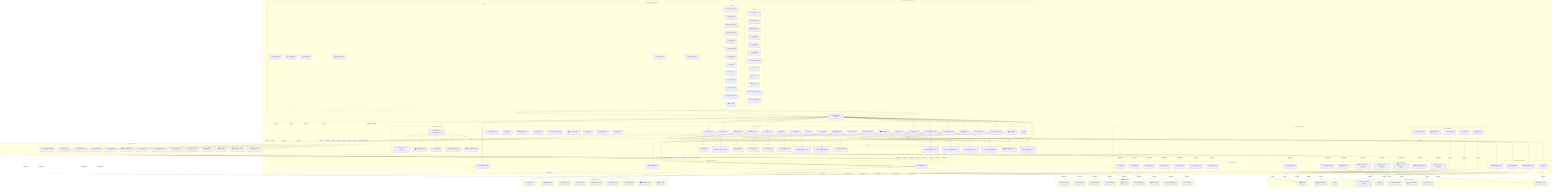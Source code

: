 graph TB
    %% ===== MEDICAL DATA & HEALTH CONTEXT =====
    subgraph MedicalContext ["🏥 Medical Data & Health Context"]
        
        %% ===== APPLICATION SERVICE LAYER =====
        subgraph MedicalApplicationLayer ["Application Service Layer <<Application>>"]
            MedicalApplicationService["🏥 Medical Application Service<br/><<ApplicationService>>"]
            
            %% Commands
            subgraph MedicalCommands ["Commands"]
                CreatePatientRecordCmd["➕ Create Patient Record<br/><<Command>>"]
                AddInjuryRecordCmd["🤕 Add Injury Record<br/><<Command>>"]
                UpdateInjuryStatusCmd["✏️ Update Injury Status<br/><<Command>>"]
                CreatePhysicalAssessmentCmd["📋 Create Assessment<br/><<Command>>"]
                IssueMedicalClearanceCmd["✅ Issue Clearance<br/><<Command>>"]
                CreateRehabPlanCmd["🔄 Create Rehab Plan<br/><<Command>>"]
                AddMedicalNoteCmd["📝 Add Medical Note<br/><<Command>>"]
                GrantMedicalAccessCmd["🔑 Grant Access<br/><<Command>>"]
                RevokeMedicalAccessCmd["❌ Revoke Access<br/><<Command>>"]
                InitiatePatientTransferCmd["🚚 Initiate Transfer<br/><<Command>>"]
                ApprovePatientTransferCmd["✅ Approve Transfer<br/><<Command>>"]
                RegisterMedicalProfessionalCmd["👨‍⚕️ Register Professional<br/><<Command>>"]
                EncryptMedicalDataCmd["🔒 Encrypt Data<br/><<Command>>"]
            end
            
            %% Queries
            subgraph MedicalQueries ["Queries"]
                GetPatientMedicalRecordQuery["🏥 Get Patient Record<br/><<Query>>"]
                GetInjuryHistoryQuery["📅 Get Injury History<br/><<Query>>"]
                GetPhysicalAssessmentsQuery["📋 Get Assessments<br/><<Query>>"]
                GetMedicalClearancesQuery["✅ Get Clearances<br/><<Query>>"]
                GetRehabilitationPlanQuery["🔄 Get Rehab Plan<br/><<Query>>"]
                GetMedicalNotesQuery["📝 Get Medical Notes<br/><<Query>>"]
                GetMedicalAccessPermissionsQuery["🔑 Get Access Permissions<br/><<Query>>"]
                GetPatientTransfersQuery["🚚 Get Transfers<br/><<Query>>"]
                GetMedicalAuditLogQuery["📋 Get Audit Log<br/><<Query>>"]
                CheckMedicalAccessQuery["🔍 Check Access<br/><<Query>>"]
                GetWorkoutRestrictionsQuery["⚠️ Get Workout Restrictions<br/><<Query>>"]
                GetExerciseContraindicationsQuery["🚫 Get Contraindications<br/><<Query>>"]
            end
            
            %% Sagas
            subgraph MedicalSagas ["Sagas"]
                PatientTransferSaga["🚚 Patient Transfer<br/><<Saga>>"]
                MedicalClearanceSaga["✅ Medical Clearance<br/><<Saga>>"]
                InjuryRecoverySaga["🔄 Injury Recovery<br/><<Saga>>"]
                MedicalDataMigrationSaga["📦 Data Migration<br/><<Saga>>"]
                ComplianceAuditSaga["📋 Compliance Audit<br/><<Saga>>"]
                EmergencyAccessSaga["🚨 Emergency Access<br/><<Saga>>"]
            end
        end
        
        %% ===== DOMAIN LAYER (HEXAGON CORE) =====
        subgraph MedicalDomain ["Domain Layer <<DomainCore>>"]
            direction TB
            
            %% Aggregates
            PatientMedicalRecord["🏥 Patient Medical Record<br/><<AggregateRoot>>"]
            MedicalProfessional["👨‍⚕️ Medical Professional<br/><<AggregateRoot>>"]
            PatientTransfer["🚚 Patient Transfer<br/><<AggregateRoot>>"]
            MedicalAccessControl["🔑 Medical Access Control<br/><<AggregateRoot>>"]
            
            %% Entities
            InjuryRecord["🤕 Injury Record<br/><<Entity>>"]
            PhysicalAssessment["📋 Physical Assessment<br/><<Entity>>"]
            MedicalClearance["✅ Medical Clearance<br/><<Entity>>"]
            RehabilitationPlan["🔄 Rehabilitation Plan<br/><<Entity>>"]
            MedicalNote["📝 Medical Note<br/><<Entity>>"]
            MedicalAccess["🔑 Medical Access<br/><<Entity>>"]
            MedicalAuditEntry["📋 Audit Entry<br/><<Entity>>"]
            EncryptedMedicalData["🔒 Encrypted Data<br/><<Entity>>"]
            WorkoutRestriction["⚠️ Workout Restriction<br/><<Entity>>"]
            ExerciseContraindication["🚫 Exercise Contraindication<br/><<Entity>>"]
            
            %% Value Objects
            PatientId["🆔 Patient ID<br/><<ValueObject>>"]
            MedicalProfessionalId["👨‍⚕️ Professional ID<br/><<ValueObject>>"]
            MedicalRecordId["🏥 Record ID<br/><<ValueObject>>"]
            EncryptionKey["🔑 Encryption Key<br/><<ValueObject>>"]
            MedicalLicense["📋 Medical License<br/><<ValueObject>>"]
            InjuryDescription["📝 Injury Description<br/><<ValueObject>>"]
            PhysicalLimitation["⚠️ Physical Limitation<br/><<ValueObject>>"]
            RecoveryStatus["📈 Recovery Status<br/><<ValueObject>>"]
            ClearanceLevel["✅ Clearance Level<br/><<ValueObject>>"]
            
            %% Domain Services
            MedicalDataEncryptionService["🔒 Data Encryption<br/><<DomainService>>"]
            MedicalAccessControlService["🔑 Access Control<br/><<DomainService>>"]
            PatientTransferService["🚚 Patient Transfer<br/><<DomainService>>"]
            MedicalComplianceService["📋 Compliance<br/><<DomainService>>"]
            InjuryAssessmentService["🤕 Injury Assessment<br/><<DomainService>>"]
            RehabilitationPlanningService["🔄 Rehab Planning<br/><<DomainService>>"]
            MedicalAuditService["📋 Audit<br/><<DomainService>>"]
            WorkoutSafetyService["⚠️ Workout Safety<br/><<DomainService>>"]
        end
        
        %% ===== PORTS (DOMAIN INTERFACES) =====
        subgraph MedicalPorts ["Ports <<Port>>"]
            direction TB
            
            %% Repository Ports
            IPatientMedicalRepo["🏥 IPatientMedicalRepository<br/><<Port>>"]
            IMedicalProfessionalRepo["👨‍⚕️ IMedicalProfessionalRepository<br/><<Port>>"]
            IPatientTransferRepo["🚚 IPatientTransferRepository<br/><<Port>>"]
            IMedicalAccessRepo["🔑 IMedicalAccessRepository<br/><<Port>>"]
            IMedicalAuditRepo["📋 IMedicalAuditRepository<br/><<Port>>"]
            
            %% Service Ports
            IMedicalEncryptionService["🔒 IMedicalEncryptionService<br/><<Port>>"]
            IMedicalAccessControlService["🔑 IMedicalAccessControlService<br/><<Port>>"]
            IMedicalComplianceService["📋 IMedicalComplianceService<br/><<Port>>"]
            IPatientConsentService["✅ IPatientConsentService<br/><<Port>>"]
            IMedicalNotificationService["🔔 IMedicalNotificationService<br/><<Port>>"]
            IIdentityService["🆔 IIdentityService<br/><<Port>>"]
            IUserService["👤 IUserService<br/><<Port>>"]
            IWorkoutService["💪 IWorkoutService<br/><<Port>>"]
            ITrainerService["👨‍🏫 ITrainerService<br/><<Port>>"]
            IOrganizationService["🏢 IOrganizationService<br/><<Port>>"]
        end
        
        %% ===== INFRASTRUCTURE LAYER (ADAPTERS) =====
        subgraph MedicalAdapters ["Infrastructure Layer <<Adapter>>"]
            direction TB
            
            %% Repository Adapters
            subgraph MedicalRepositoryAdapters ["Repository Adapters"]
                EncryptedPatientMedicalRepo["🔒 Encrypted Patient Repository<br/><<RepositoryAdapter>>"]
                MongoMedicalProfessionalRepo["🗄️ Mongo Professional Repository<br/><<RepositoryAdapter>>"]
                MongoPatientTransferRepo["🗄️ Mongo Transfer Repository<br/><<RepositoryAdapter>>"]
                MongoMedicalAccessRepo["🗄️ Mongo Access Repository<br/><<RepositoryAdapter>>"]
                MongoMedicalAuditRepo["🗄️ Mongo Audit Repository<br/><<RepositoryAdapter>>"]
            end
            
            %% Service Adapters
            subgraph MedicalServiceAdapters ["Service Adapters"]
                AESMedicalEncryptionAdapter["🔒 AES Encryption<br/><<EncryptionAdapter>>"]
                MedicalRBACAdapter["🔑 Medical RBAC<br/><<AccessAdapter>>"]
                HIPAAComplianceAdapter["⚖️ HIPAA Compliance<br/><<ComplianceAdapter>>"]
                ConsentManagementAdapter["✅ Consent Management<br/><<ConsentAdapter>>"]
                SecureMedicalNotificationAdapter["🔔 Secure Notification<br/><<NotificationAdapter>>"]
                IdentityContextAdapter["🆔 Identity Context<br/><<ContextAdapter>>"]
                UserContextAdapter["👤 User Context<br/><<ContextAdapter>>"]
                WorkoutContextAdapter["💪 Workout Context<br/><<ContextAdapter>>"]
                TrainerContextAdapter["👨‍🏫 Trainer Context<br/><<ContextAdapter>>"]
                OrganizationContextAdapter["🏢 Organization Context<br/><<ContextAdapter>>"]
            end
            
            %% Security Adapters
            subgraph MedicalSecurityAdapters ["Security Adapters"]
                HSMEncryptionAdapter["🔐 HSM Encryption<br/><<SecurityAdapter>>"]
                FieldLevelEncryptionAdapter["🔒 Field Encryption<br/><<SecurityAdapter>>"]
                KeyRotationAdapter["🔄 Key Rotation<br/><<SecurityAdapter>>"]
                MedicalAuditAdapter["📋 Medical Audit<br/><<AuditAdapter>>"]
                BreakGlassAccessAdapter["🚨 Break Glass Access<br/><<EmergencyAdapter>>"]
            end
        end
        
        %% ===== CONTEXT BUS INTERFACES =====
        subgraph MedicalContextBus ["Context Bus Interfaces"]
            MedicalCommandBus["⚡ Medical Command Bus<br/><<CommandBus>>"]
            MedicalQueryBus["❓ Medical Query Bus<br/><<QueryBus>>"]
            MedicalEventBus["📨 Medical Event Bus<br/><<EventBus>>"]
        end
        
        %% ===== POLICY ENFORCEMENT =====
        subgraph MedicalPolicyLayer ["Policy Enforcement Layer"]
            MedicalPolicyEnforcementPoint["🛡️ Medical Policy Enforcement Point<br/><<PEP>>"]
            HIPAACompliancePolicyService["⚖️ HIPAA Compliance Policy<br/><<Policy>>"]
            DataRetentionPolicyService["🗂️ Data Retention Policy<br/><<Policy>>"]
            ConsentPolicyService["✅ Consent Policy<br/><<Policy>>"]
            EmergencyAccessPolicyService["🚨 Emergency Access Policy<br/><<Policy>>"]
            WorkoutSafetyPolicyService["⚠️ Workout Safety Policy<br/><<Policy>>"]
        end
        
        %% ===== SECURITY VAULT =====
        subgraph MedicalSecurityVault ["🔐 Medical Security Vault"]
            MedicalDataVault["🔒 Medical Data Vault<br/><<Vault>>"]
            KeyManagementService["🔑 Key Management<br/><<KeyService>>"]
            TokenizationService["🎫 Tokenization<br/><<TokenService>>"]
            DataClassificationService["📊 Data Classification<br/><<ClassificationService>>"]
        end
    end
    
    %% ===== EXTERNAL SYSTEMS =====
    subgraph MedicalExternal ["🌐 External Systems"]
        MongoDB["🗄️ MongoDB<br/><<Database>>"]
        EncryptedDatabase["🔒 Encrypted Database<br/><<SecureDB>>"]
        RedisCache["🔴 Redis<br/><<Cache>>"]
        HSM["🔐 Hardware Security Module<br/><<HSM>>"]
        KeyVault["🔑 Key Vault<br/><<KeyStorage>>"]
        ComplianceDB["⚖️ Compliance Database<br/><<ComplianceSystem>>"]
        AuditLogService["📋 Audit Log Service<br/><<AuditSystem>>"]
        ConsentManagementPlatform["✅ Consent Platform<br/><<ConsentSystem>>"]
        EncryptionService["🔒 Encryption Service<br/><<EncryptionSystem>>"]
    end
    
    %% ===== EVENTS =====
    subgraph MedicalEvents ["📨 Domain Events"]
        PatientRecordCreatedEvent["🏥 Patient Record Created<br/><<DomainEvent>>"]
        InjuryRecordedEvent["🤕 Injury Recorded<br/><<DomainEvent>>"]
        MedicalClearanceIssuedEvent["✅ Clearance Issued<br/><<DomainEvent>>"]
        PatientTransferInitiatedEvent["🚚 Transfer Initiated<br/><<DomainEvent>>"]
        PatientTransferCompletedEvent["✅ Transfer Completed<br/><<DomainEvent>>"]
        MedicalAccessGrantedEvent["🔑 Access Granted<br/><<DomainEvent>>"]
        MedicalAccessRevokedEvent["❌ Access Revoked<br/><<DomainEvent>>"]
        UnauthorizedMedicalAccessAttemptEvent["🚨 Unauthorized Access<br/><<DomainEvent>>"]
        MedicalDataViewedEvent["👁️ Data Viewed<br/><<DomainEvent>>"]
        MedicalDataModifiedEvent["✏️ Data Modified<br/><<DomainEvent>>"]
        MedicalComplianceViolationEvent["⚠️ Compliance Violation<br/><<DomainEvent>>"]
        WorkoutRestrictedEvent["⚠️ Workout Restricted<br/><<DomainEvent>>"]
        ExerciseContraindicatedEvent["🚫 Exercise Contraindicated<br/><<DomainEvent>>"]
        EmergencyAccessActivatedEvent["🚨 Emergency Access<br/><<DomainEvent>>"]
    end
    
    %% ===== READ MODELS =====
    subgraph MedicalReadModels ["📊 Read Models"]
        PatientMedicalSummaryRM["🏥 Patient Summary<br/><<ReadModel>>"]
        InjuryDashboardRM["🤕 Injury Dashboard<br/><<ReadModel>>"]
        RehabilitationProgressRM["🔄 Rehab Progress<br/><<ReadModel>>"]
        MedicalClearanceStatusRM["✅ Clearance Status<br/><<ReadModel>>"]
        MedicalAccessLogRM["📋 Access Log<br/><<ReadModel>>"]
        MedicalComplianceReportRM["⚖️ Compliance Report<br/><<ReadModel>>"]
        WorkoutSafetyRM["⚠️ Workout Safety<br/><<ReadModel>>"]
        MedicalProfessionalDirectoryRM["👨‍⚕️ Professional Directory<br/><<ReadModel>>"]
        PatientTransferStatusRM["🚚 Transfer Status<br/><<ReadModel>>"]
    end
    
    %% ===== EXTERNAL CONTEXT REFERENCES =====
    subgraph ExternalContexts ["🌐 External Contexts"]
        UserContext["👤 User Context<br/><<ExternalContext>>"]
        IdentityContext["🆔 Identity Context<br/><<ExternalContext>>"]
        WorkoutContext["💪 Workout Context<br/><<ExternalContext>>"]
        TrainerContext["👨‍🏫 Trainer Context<br/><<ExternalContext>>"]
        OrganizationContext["🏢 Organization Context<br/><<ExternalContext>>"]
        NotificationContext["🔔 Notification Context<br/><<ExternalContext>>"]
        ExerciseContext["🎯 Exercise Context<br/><<ExternalContext>>"]
        ProgressionContext["📈 Progression Context<br/><<ExternalContext>>"]
        AuditContext["📋 Audit Context<br/><<ExternalContext>>"]
    end
    
    %% ===== RELATIONSHIPS =====
    
    %% Application Service orchestrates everything
    MedicalApplicationService --> MedicalCommandBus
    MedicalApplicationService --> MedicalQueryBus
    MedicalApplicationService --> MedicalEventBus
    
    %% Commands and Queries through Application Service
    MedicalCommands --> MedicalApplicationService
    MedicalQueries --> MedicalApplicationService
    MedicalSagas --> MedicalApplicationService
    
    %% Application Service to Domain (orchestration)
    MedicalApplicationService --> PatientMedicalRecord
    MedicalApplicationService --> MedicalProfessional
    MedicalApplicationService --> PatientTransfer
    MedicalApplicationService --> MedicalAccessControl
    MedicalApplicationService --> MedicalDataEncryptionService
    MedicalApplicationService --> MedicalAccessControlService
    MedicalApplicationService --> PatientTransferService
    MedicalApplicationService --> MedicalComplianceService
    MedicalApplicationService --> InjuryAssessmentService
    MedicalApplicationService --> RehabilitationPlanningService
    MedicalApplicationService --> MedicalAuditService
    MedicalApplicationService --> WorkoutSafetyService
    
    %% Policy Enforcement Integration
    MedicalApplicationService --> MedicalPolicyEnforcementPoint
    MedicalPolicyEnforcementPoint --> HIPAACompliancePolicyService
    MedicalPolicyEnforcementPoint --> DataRetentionPolicyService
    MedicalPolicyEnforcementPoint --> ConsentPolicyService
    MedicalPolicyEnforcementPoint --> EmergencyAccessPolicyService
    MedicalPolicyEnforcementPoint --> WorkoutSafetyPolicyService
    
    %% Security Vault Integration
    MedicalDataEncryptionService --> MedicalDataVault
    MedicalAccessControlService --> KeyManagementService
    PatientMedicalRecord --> TokenizationService
    MedicalComplianceService --> DataClassificationService
    
    %% Domain to Ports (Dependency Inversion)
    PatientMedicalRecord -->|uses| IPatientMedicalRepo
    PatientMedicalRecord -->|uses| IMedicalEncryptionService
    PatientMedicalRecord -->|uses| IMedicalComplianceService
    MedicalProfessional -->|uses| IMedicalProfessionalRepo
    PatientTransfer -->|uses| IPatientTransferRepo
    PatientTransfer -->|uses| IPatientConsentService
    MedicalAccessControl -->|uses| IMedicalAccessRepo
    MedicalAccessControl -->|uses| IMedicalAccessControlService
    MedicalAuditService -->|uses| IMedicalAuditRepo
    MedicalDataEncryptionService -->|uses| IMedicalNotificationService
    WorkoutSafetyService -->|uses| IWorkoutService
    WorkoutSafetyService -->|uses| ITrainerService
    RehabilitationPlanningService -->|uses| IUserService
    PatientTransferService -->|uses| IOrganizationService
    MedicalAccessControlService -->|uses| IIdentityService
    
    %% Ports to Adapters (Implementation)
    IPatientMedicalRepo -.->|implements| EncryptedPatientMedicalRepo
    IMedicalProfessionalRepo -.->|implements| MongoMedicalProfessionalRepo
    IPatientTransferRepo -.->|implements| MongoPatientTransferRepo
    IMedicalAccessRepo -.->|implements| MongoMedicalAccessRepo
    IMedicalAuditRepo -.->|implements| MongoMedicalAuditRepo
    IMedicalEncryptionService -.->|implements| AESMedicalEncryptionAdapter
    IMedicalAccessControlService -.->|implements| MedicalRBACAdapter
    IMedicalComplianceService -.->|implements| HIPAAComplianceAdapter
    IPatientConsentService -.->|implements| ConsentManagementAdapter
    IMedicalNotificationService -.->|implements| SecureMedicalNotificationAdapter
    IIdentityService -.->|implements| IdentityContextAdapter
    IUserService -.->|implements| UserContextAdapter
    IWorkoutService -.->|implements| WorkoutContextAdapter
    ITrainerService -.->|implements| TrainerContextAdapter
    IOrganizationService -.->|implements| OrganizationContextAdapter
    
    %% Adapters to External Systems
    EncryptedPatientMedicalRepo -->|connects| EncryptedDatabase
    MongoMedicalProfessionalRepo -->|connects| MongoDB
    MongoPatientTransferRepo -->|connects| MongoDB
    MongoMedicalAccessRepo -->|connects| MongoDB
    MongoMedicalAuditRepo -->|connects| MongoDB
    AESMedicalEncryptionAdapter -->|connects| EncryptionService
    HSMEncryptionAdapter -->|connects| HSM
    KeyRotationAdapter -->|connects| KeyVault
    HIPAAComplianceAdapter -->|connects| ComplianceDB
    MedicalAuditAdapter -->|connects| AuditLogService
    ConsentManagementAdapter -->|connects| ConsentManagementPlatform
    
    %% Security Vault to External Systems
    MedicalDataVault -->|connects| HSM
    KeyManagementService -->|connects| KeyVault
    TokenizationService -->|connects| EncryptionService
    DataClassificationService -->|connects| ComplianceDB
    
    %% Cross-Context Communication
    IdentityContextAdapter -.->|async calls| IdentityContext
    UserContextAdapter -.->|async calls| UserContext
    WorkoutContextAdapter -.->|async calls| WorkoutContext
    TrainerContextAdapter -.->|async calls| TrainerContext
    OrganizationContextAdapter -.->|async calls| OrganizationContext
    SecureMedicalNotificationAdapter -.->|async calls| NotificationContext
    
    %% Domain Events
    PatientMedicalRecord -.->|publishes| PatientRecordCreatedEvent
    InjuryRecord -.->|publishes| InjuryRecordedEvent
    MedicalClearance -.->|publishes| MedicalClearanceIssuedEvent
    PatientTransfer -.->|publishes| PatientTransferInitiatedEvent
    PatientTransfer -.->|publishes| PatientTransferCompletedEvent
    MedicalAccess -.->|publishes| MedicalAccessGrantedEvent
    MedicalAccess -.->|publishes| MedicalAccessRevokedEvent
    MedicalAccessControlService -.->|publishes| UnauthorizedMedicalAccessAttemptEvent
    MedicalAuditEntry -.->|publishes| MedicalDataViewedEvent
    MedicalAuditEntry -.->|publishes| MedicalDataModifiedEvent
    MedicalComplianceService -.->|publishes| MedicalComplianceViolationEvent
    WorkoutRestriction -.->|publishes| WorkoutRestrictedEvent
    ExerciseContraindication -.->|publishes| ExerciseContraindicatedEvent
    BreakGlassAccessAdapter -.->|publishes| EmergencyAccessActivatedEvent
    
    %% Event to Read Models (via Event Bus)
    MedicalEventBus -.->|projects to| PatientMedicalSummaryRM
    MedicalEventBus -.->|projects to| InjuryDashboardRM
    MedicalEventBus -.->|projects to| RehabilitationProgressRM
    MedicalEventBus -.->|projects to| MedicalClearanceStatusRM
    MedicalEventBus -.->|projects to| MedicalAccessLogRM
    MedicalEventBus -.->|projects to| MedicalComplianceReportRM
    MedicalEventBus -.->|projects to| WorkoutSafetyRM
    MedicalEventBus -.->|projects to| MedicalProfessionalDirectoryRM
    MedicalEventBus -.->|projects to| PatientTransferStatusRM
    
    %% Events to Event Bus
    PatientRecordCreatedEvent -.->|publishes to| MedicalEventBus
    InjuryRecordedEvent -.->|publishes to| MedicalEventBus
    MedicalClearanceIssuedEvent -.->|publishes to| MedicalEventBus
    PatientTransferInitiatedEvent -.->|publishes to| MedicalEventBus
    PatientTransferCompletedEvent -.->|publishes to| MedicalEventBus
    MedicalAccessGrantedEvent -.->|publishes to| MedicalEventBus
    MedicalAccessRevokedEvent -.->|publishes to| MedicalEventBus
    UnauthorizedMedicalAccessAttemptEvent -.->|publishes to| MedicalEventBus
    MedicalDataViewedEvent -.->|publishes to| MedicalEventBus
    MedicalDataModifiedEvent -.->|publishes to| MedicalEventBus
    MedicalComplianceViolationEvent -.->|publishes to| MedicalEventBus
    WorkoutRestrictedEvent -.->|publishes to| MedicalEventBus
    ExerciseContraindicatedEvent -.->|publishes to| MedicalEventBus
    EmergencyAccessActivatedEvent -.->|publishes to| MedicalEventBus
    
    %% Sagas listen to events
    PatientTransferSaga -.->|listens to| PatientTransferInitiatedEvent
    MedicalClearanceSaga -.->|listens to| MedicalClearanceIssuedEvent
    InjuryRecoverySaga -.->|listens to| InjuryRecordedEvent
    MedicalDataMigrationSaga -.->|listens to| PatientTransferCompletedEvent
    ComplianceAuditSaga -.->|listens to| MedicalComplianceViolationEvent
    EmergencyAccessSaga -.->|listens to| EmergencyAccessActivatedEvent
    
    %% Context Bus to External Event Bus
    MedicalEventBus -.->|integrates with| ExternalContexts
    
    %% Integration Events (to other contexts)
    WorkoutRestrictedEvent -.->|integrates to| WorkoutContext
    ExerciseContraindicatedEvent -.->|integrates to| ExerciseContext
    MedicalClearanceIssuedEvent -.->|integrates to| ProgressionContext
    PatientTransferCompletedEvent -.->|integrates to| TrainerContext